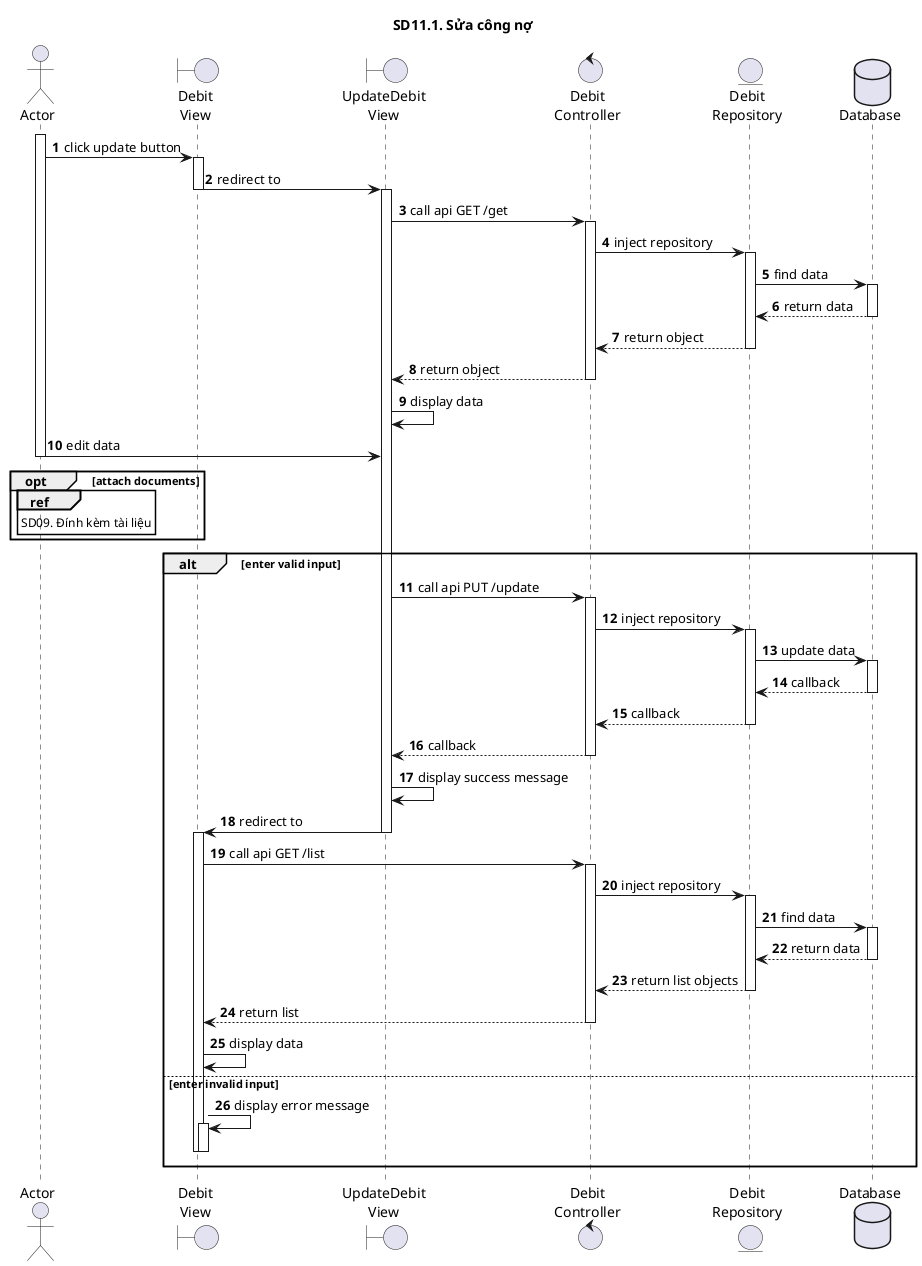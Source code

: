 @startuml SQ
autonumber
title SD11.1. Sửa công nợ
actor "Actor" as actor
boundary "Debit\nView" as view
boundary "UpdateDebit\nView" as create
control "Debit\nController" as controller
entity "Debit\nRepository" as model
database "Database" as database
activate actor
actor -> view: click update button
activate view
view -> create: redirect to
deactivate view
activate create
create -> controller: call api GET /get
activate controller
controller->model:inject repository
activate model
model -> database: find data
activate database
database --> model: return data
deactivate database
model --> controller: return object
deactivate model
controller --> create: return object
deactivate controller
create -> create: display data
actor -> create: edit data
deactivate actor
opt attach documents
ref over actor
SD09. Đính kèm tài liệu
end ref
end
alt enter valid input
create -> controller: call api PUT /update
activate controller
controller -> model: inject repository
activate model
model -> database: update data
activate database
database --> model: callback
deactivate database
model --> controller: callback
deactivate model
controller --> create: callback
deactivate controller
create -> create: display success message
create -> view: redirect to
deactivate create
activate  view
view -> controller: call api GET /list
activate controller
controller -> model: inject repository
activate model
model -> database: find data
activate database
database --> model: return data
deactivate database
model --> controller: return list objects
deactivate model
controller --> view: return list
deactivate controller
view -> view: display data
else enter invalid input
view -> view: display error message
activate view
deactivate view
deactivate view
end
@enduml